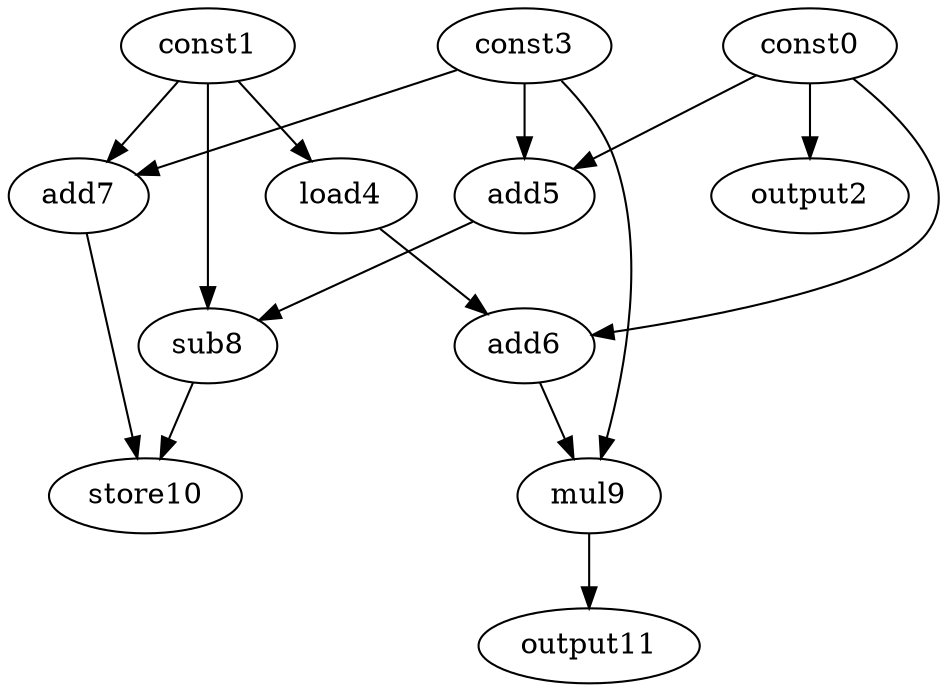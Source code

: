 digraph G { 
const0[opcode=const]; 
const1[opcode=const]; 
output2[opcode=output]; 
const3[opcode=const]; 
load4[opcode=load]; 
add5[opcode=add]; 
add6[opcode=add]; 
add7[opcode=add]; 
sub8[opcode=sub]; 
mul9[opcode=mul]; 
store10[opcode=store]; 
output11[opcode=output]; 
const0->output2[operand=0];
const1->load4[operand=0];
const0->add5[operand=0];
const3->add5[operand=1];
const1->add7[operand=0];
const3->add7[operand=1];
const0->add6[operand=0];
load4->add6[operand=1];
const1->sub8[operand=0];
add5->sub8[operand=1];
const3->mul9[operand=0];
add6->mul9[operand=1];
sub8->store10[operand=0];
add7->store10[operand=1];
mul9->output11[operand=0];
}
